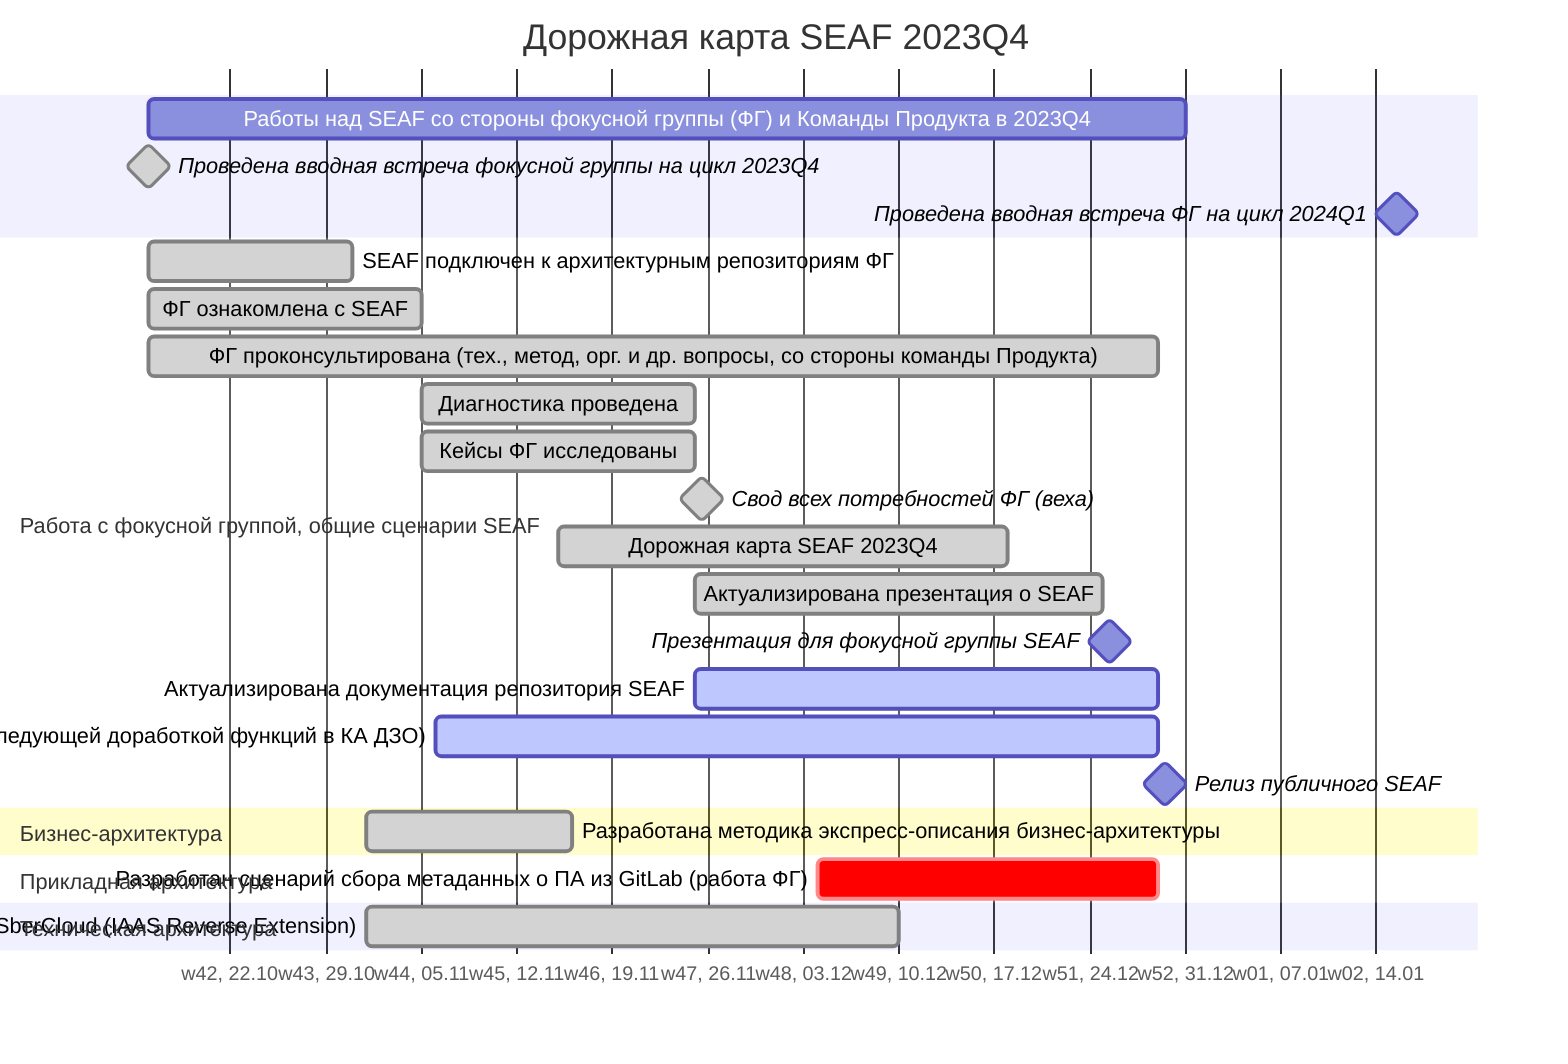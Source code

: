 gantt
    dateFormat  YY-MM-DD
    axisFormat w%W, %d.%m
    title       Дорожная карта SEAF 2023Q4
%%    excludes    weekends
%%    axisFormat %m-%d
        Работы над SEAF со стороны фокусной группы (ФГ) и Команды Продукта в 2023Q4 : 23-10-16, 23-12-31
        Проведена вводная встреча фокусной группы на цикл 2023Q4 : milestone, done, cickoff, 23-10-16, 23-10-16
        Проведена вводная встреча ФГ на цикл 2024Q1: milestone, 24-01-15, 1d
    section Работа с фокусной группой, общие сценарии SEAF
        SEAF подключен к архитектурным репозиториям ФГ: done, Deployment, 23-10-16, 15d
        ФГ ознакомлена с SEAF: done, connectSEAF, 23-10-16, 20d
        ФГ проконсультирована (тех., метод, орг. и др. вопросы, со стороны команды Продукта): done, 23-10-16, 23-12-29
        Диагностика проведена: done, diagnostics, after connectSEAF, 20d
        Кейсы ФГ исследованы: done, DZO_cases_invest, after connectSEAF, 20d
        Свод всех потребностей ФГ (веха): milestone, done, after diagnostics, 1d
        Дорожная карта SEAF 2023Q4: done, 23-11-15, 23-12-18
        Актуализирована презентация о SEAF: done, after DZO_cases_invest, 23-12-25
        Презентация для фокусной группы SEAF: milestone, SEAF1_1, 23-12-25, 1d
        Актуализирована документация репозитория SEAF : active, after DZO_cases_invest, 23-12-29
        Доработан репозиторий SEAF с целью получения КА ДЗО (с последующей доработкой функций в КА ДЗО): active, kadzo, 23-11-06, 23-12-29
        Релиз публичного SEAF : milestone, SEAF1_1, 23-12-29, 1d
        %% Чек-лист SEAF 1.1: active, after after DZO_cases_invest, 23-12-08
    section Бизнес-архитектура
        Разработана методика экспресс-описания бизнес-архитектуры: done, BA_express, 23-11-01, 15d
%%      Описание НМД и ЛНА (требований): BA_express, after BA_express, 7d
    section Прикладная архитектура
        Разработан сценарий сбора метаданных о ПА из GitLab (работа ФГ): crit, 23-12-04,  23-12-29
    section Техническая архитектура
        Применен сценарий реверса технической архитектуры из SberCloud (IAAS Reverse Extension) : done, IAAS_reverse_Cloud, 23-11-01, 23-12-10




    %%
    %%        section Архитектура приложений
    %%            Вводная встреча фокусной группы            :done,    des1, 2014-01-06,2014-01-08
    %%            Active task               :active,  des2, 2014-01-09, 3d
    %%            Future task               :         des3, after des2, 5d
    %%            Future task2              :         des4, after des3, 5d
    %%
    %%
    %%        section Critical tasks
    %%            Completed task in the critical line :crit, done, 2014-01-06,24h
    %%            Implement parser and jison          :crit, done, after des1, 2d
    %%            Create tests for parser             :crit, active, 3d
    %%            Future task in critical line        :crit, 5d
    %%            Create tests for renderer           :2d
    %%            Add to mermaid                      :1d
    %%            Functionality added                 :milestone, 2014-01-25, 0d
    %%
    %%        section Documentation
    %%            Describe gantt syntax               :active, a1, after des1, 3d
    %%            Add gantt diagram to demo page      :after a1  , 20h
    %%            Add another diagram to demo page    :doc1, after a1  , 48h
    %%
    %%        section Last section
    %%            Describe gantt syntax               :after doc1, 3d
    %%            Add gantt diagram to demo page      :20h
%%            Add another diagram to demo page    :48h